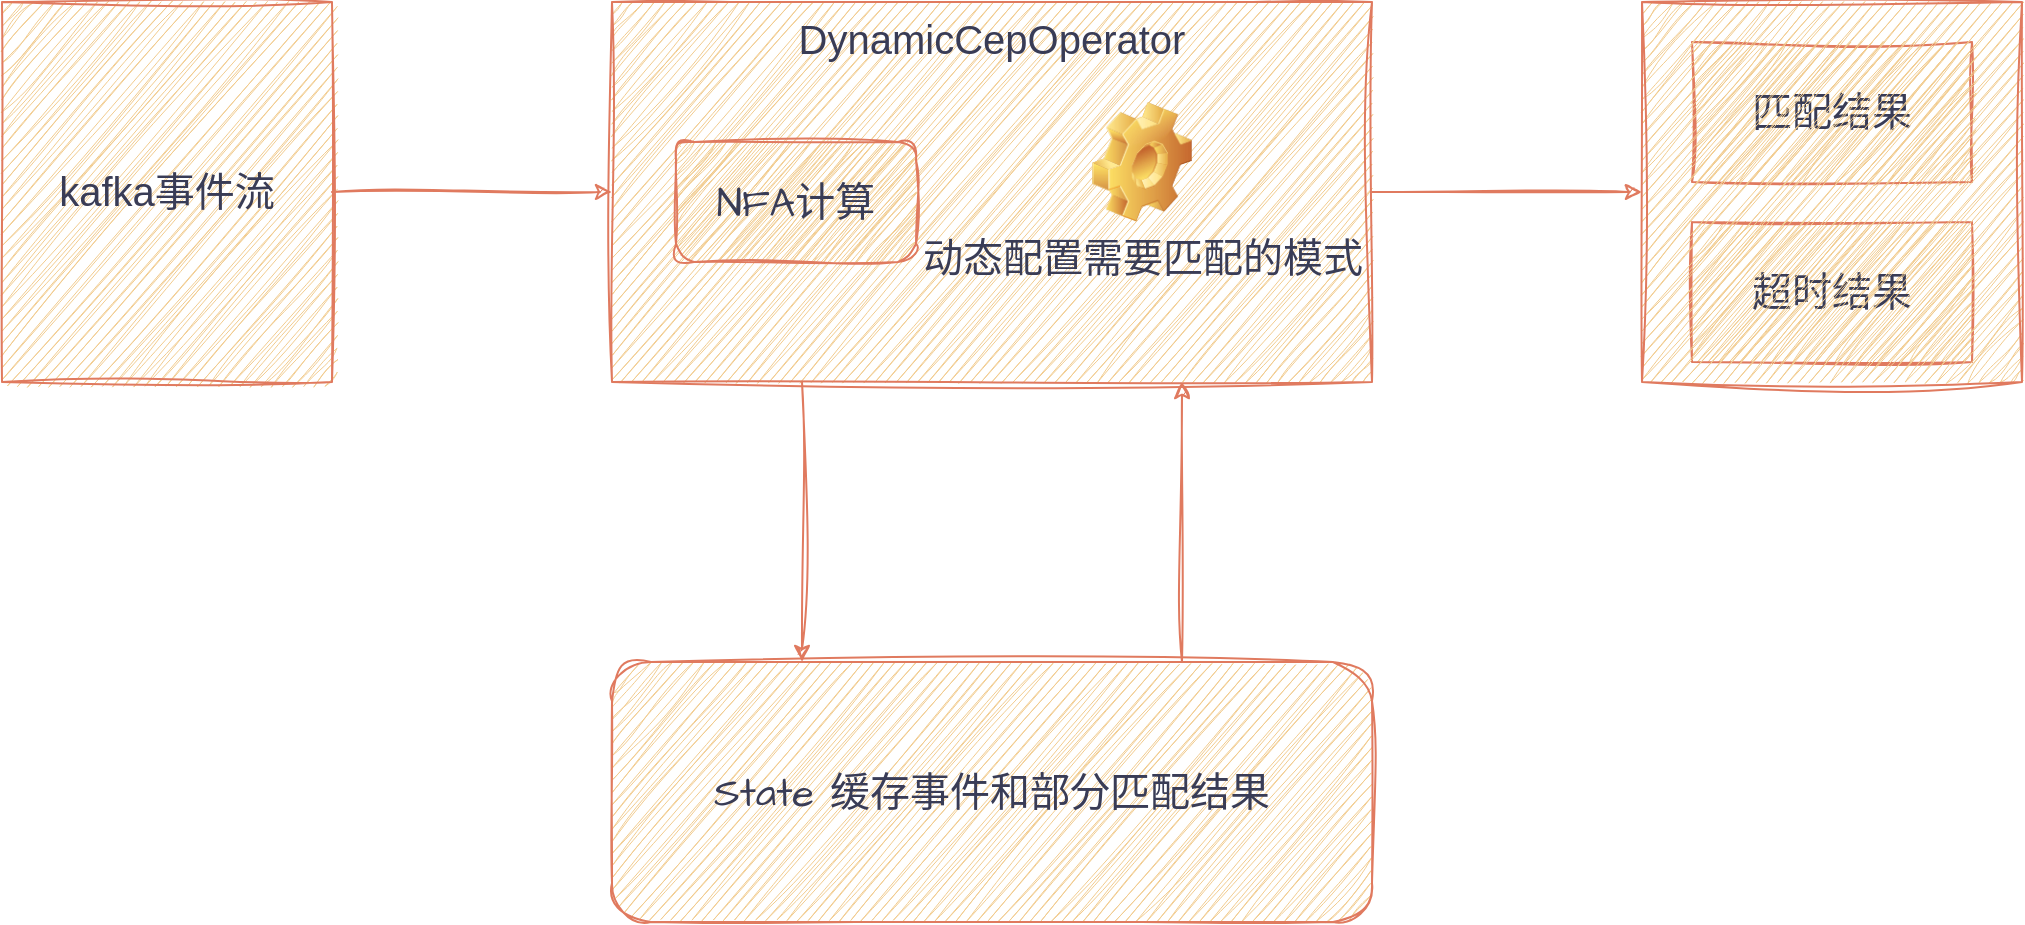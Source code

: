 <mxfile version="21.6.3" type="github">
  <diagram name="第 1 页" id="FHeRWwBa-66hsNk5aT9A">
    <mxGraphModel dx="954" dy="-579" grid="1" gridSize="10" guides="1" tooltips="1" connect="1" arrows="1" fold="1" page="1" pageScale="1" pageWidth="850" pageHeight="1100" math="0" shadow="0">
      <root>
        <mxCell id="0" />
        <mxCell id="1" parent="0" />
        <mxCell id="mO1psRdNGAnf4VF6gEPd-1" style="edgeStyle=orthogonalEdgeStyle;rounded=1;sketch=1;hachureGap=4;jiggle=2;curveFitting=1;orthogonalLoop=1;jettySize=auto;html=1;entryX=0;entryY=0.5;entryDx=0;entryDy=0;strokeColor=#E07A5F;fontFamily=Architects Daughter;fontSource=https%3A%2F%2Ffonts.googleapis.com%2Fcss%3Ffamily%3DArchitects%2BDaughter;fontSize=16;fontColor=#393C56;fillColor=#F2CC8F;" edge="1" parent="1" source="mO1psRdNGAnf4VF6gEPd-2" target="mO1psRdNGAnf4VF6gEPd-5">
          <mxGeometry relative="1" as="geometry" />
        </mxCell>
        <mxCell id="mO1psRdNGAnf4VF6gEPd-2" value="&lt;font face=&quot;Helvetica&quot;&gt;kafka事件流&lt;/font&gt;" style="rounded=0;whiteSpace=wrap;html=1;sketch=1;hachureGap=4;jiggle=2;curveFitting=1;strokeColor=#E07A5F;fontFamily=Architects Daughter;fontSource=https%3A%2F%2Ffonts.googleapis.com%2Fcss%3Ffamily%3DArchitects%2BDaughter;fontSize=20;fontColor=#393C56;fillColor=#F2CC8F;" vertex="1" parent="1">
          <mxGeometry x="195" y="2090" width="165" height="190" as="geometry" />
        </mxCell>
        <mxCell id="mO1psRdNGAnf4VF6gEPd-3" style="edgeStyle=orthogonalEdgeStyle;rounded=1;sketch=1;hachureGap=4;jiggle=2;curveFitting=1;orthogonalLoop=1;jettySize=auto;html=1;entryX=0;entryY=0.5;entryDx=0;entryDy=0;strokeColor=#E07A5F;fontFamily=Architects Daughter;fontSource=https%3A%2F%2Ffonts.googleapis.com%2Fcss%3Ffamily%3DArchitects%2BDaughter;fontSize=16;fontColor=#393C56;fillColor=#F2CC8F;" edge="1" parent="1" source="mO1psRdNGAnf4VF6gEPd-5" target="mO1psRdNGAnf4VF6gEPd-12">
          <mxGeometry relative="1" as="geometry" />
        </mxCell>
        <mxCell id="mO1psRdNGAnf4VF6gEPd-4" style="edgeStyle=orthogonalEdgeStyle;rounded=1;sketch=1;hachureGap=4;jiggle=2;curveFitting=1;orthogonalLoop=1;jettySize=auto;html=1;exitX=0.25;exitY=1;exitDx=0;exitDy=0;entryX=0.25;entryY=0;entryDx=0;entryDy=0;strokeColor=#E07A5F;fontFamily=Architects Daughter;fontSource=https%3A%2F%2Ffonts.googleapis.com%2Fcss%3Ffamily%3DArchitects%2BDaughter;fontSize=16;fontColor=#393C56;fillColor=#F2CC8F;" edge="1" parent="1" source="mO1psRdNGAnf4VF6gEPd-5" target="mO1psRdNGAnf4VF6gEPd-7">
          <mxGeometry relative="1" as="geometry" />
        </mxCell>
        <mxCell id="mO1psRdNGAnf4VF6gEPd-5" value="&lt;font face=&quot;Helvetica&quot;&gt;DynamicCepOperator&lt;/font&gt;" style="rounded=0;whiteSpace=wrap;html=1;sketch=1;hachureGap=4;jiggle=2;curveFitting=1;strokeColor=#E07A5F;fontFamily=Architects Daughter;fontSource=https%3A%2F%2Ffonts.googleapis.com%2Fcss%3Ffamily%3DArchitects%2BDaughter;fontSize=20;fontColor=#393C56;fillColor=#F2CC8F;verticalAlign=top;" vertex="1" parent="1">
          <mxGeometry x="500" y="2090" width="380" height="190" as="geometry" />
        </mxCell>
        <mxCell id="mO1psRdNGAnf4VF6gEPd-6" style="edgeStyle=orthogonalEdgeStyle;rounded=1;sketch=1;hachureGap=4;jiggle=2;curveFitting=1;orthogonalLoop=1;jettySize=auto;html=1;exitX=0.75;exitY=0;exitDx=0;exitDy=0;entryX=0.75;entryY=1;entryDx=0;entryDy=0;strokeColor=#E07A5F;fontFamily=Architects Daughter;fontSource=https%3A%2F%2Ffonts.googleapis.com%2Fcss%3Ffamily%3DArchitects%2BDaughter;fontSize=16;fontColor=#393C56;fillColor=#F2CC8F;" edge="1" parent="1" source="mO1psRdNGAnf4VF6gEPd-7" target="mO1psRdNGAnf4VF6gEPd-5">
          <mxGeometry relative="1" as="geometry" />
        </mxCell>
        <mxCell id="mO1psRdNGAnf4VF6gEPd-7" value="State 缓存事件和部分匹配结果" style="rounded=1;whiteSpace=wrap;html=1;sketch=1;hachureGap=4;jiggle=2;curveFitting=1;strokeColor=#E07A5F;fontFamily=Architects Daughter;fontSource=https%3A%2F%2Ffonts.googleapis.com%2Fcss%3Ffamily%3DArchitects%2BDaughter;fontSize=20;fontColor=#393C56;fillColor=#F2CC8F;" vertex="1" parent="1">
          <mxGeometry x="500" y="2420" width="380" height="130" as="geometry" />
        </mxCell>
        <mxCell id="mO1psRdNGAnf4VF6gEPd-8" value="NFA计算" style="rounded=1;whiteSpace=wrap;html=1;sketch=1;hachureGap=4;jiggle=2;curveFitting=1;strokeColor=#E07A5F;fontFamily=Architects Daughter;fontSource=https%3A%2F%2Ffonts.googleapis.com%2Fcss%3Ffamily%3DArchitects%2BDaughter;fontSize=20;fontColor=#393C56;fillColor=#F2CC8F;" vertex="1" parent="1">
          <mxGeometry x="532" y="2160" width="120" height="60" as="geometry" />
        </mxCell>
        <mxCell id="mO1psRdNGAnf4VF6gEPd-9" value="动态配置需要匹配的模式" style="shape=image;html=1;verticalLabelPosition=bottom;verticalAlign=top;imageAspect=0;image=img/clipart/Gear_128x128.png;rounded=1;sketch=1;hachureGap=4;jiggle=2;curveFitting=1;strokeColor=#E07A5F;fontFamily=Architects Daughter;fontSource=https%3A%2F%2Ffonts.googleapis.com%2Fcss%3Ffamily%3DArchitects%2BDaughter;fontSize=20;fontColor=#393C56;fillColor=#F2CC8F;" vertex="1" parent="1">
          <mxGeometry x="740" y="2140" width="50" height="60" as="geometry" />
        </mxCell>
        <mxCell id="mO1psRdNGAnf4VF6gEPd-10" value="匹配结果" style="rounded=0;whiteSpace=wrap;html=1;sketch=1;hachureGap=4;jiggle=2;curveFitting=1;strokeColor=#E07A5F;fontFamily=Architects Daughter;fontSource=https%3A%2F%2Ffonts.googleapis.com%2Fcss%3Ffamily%3DArchitects%2BDaughter;fontSize=20;fontColor=#393C56;fillColor=#F2CC8F;" vertex="1" parent="1">
          <mxGeometry x="1040" y="2110" width="140" height="70" as="geometry" />
        </mxCell>
        <mxCell id="mO1psRdNGAnf4VF6gEPd-11" value="超时结果" style="rounded=0;whiteSpace=wrap;html=1;sketch=1;hachureGap=4;jiggle=2;curveFitting=1;strokeColor=#E07A5F;fontFamily=Architects Daughter;fontSource=https%3A%2F%2Ffonts.googleapis.com%2Fcss%3Ffamily%3DArchitects%2BDaughter;fontSize=20;fontColor=#393C56;fillColor=#F2CC8F;" vertex="1" parent="1">
          <mxGeometry x="1040" y="2200" width="140" height="70" as="geometry" />
        </mxCell>
        <mxCell id="mO1psRdNGAnf4VF6gEPd-12" value="" style="rounded=0;whiteSpace=wrap;html=1;sketch=1;hachureGap=4;jiggle=2;curveFitting=1;strokeColor=#E07A5F;fontFamily=Architects Daughter;fontSource=https%3A%2F%2Ffonts.googleapis.com%2Fcss%3Ffamily%3DArchitects%2BDaughter;fontSize=20;fontColor=#393C56;fillColor=#F2CC8F;" vertex="1" parent="1">
          <mxGeometry x="1015" y="2090" width="190" height="190" as="geometry" />
        </mxCell>
      </root>
    </mxGraphModel>
  </diagram>
</mxfile>
